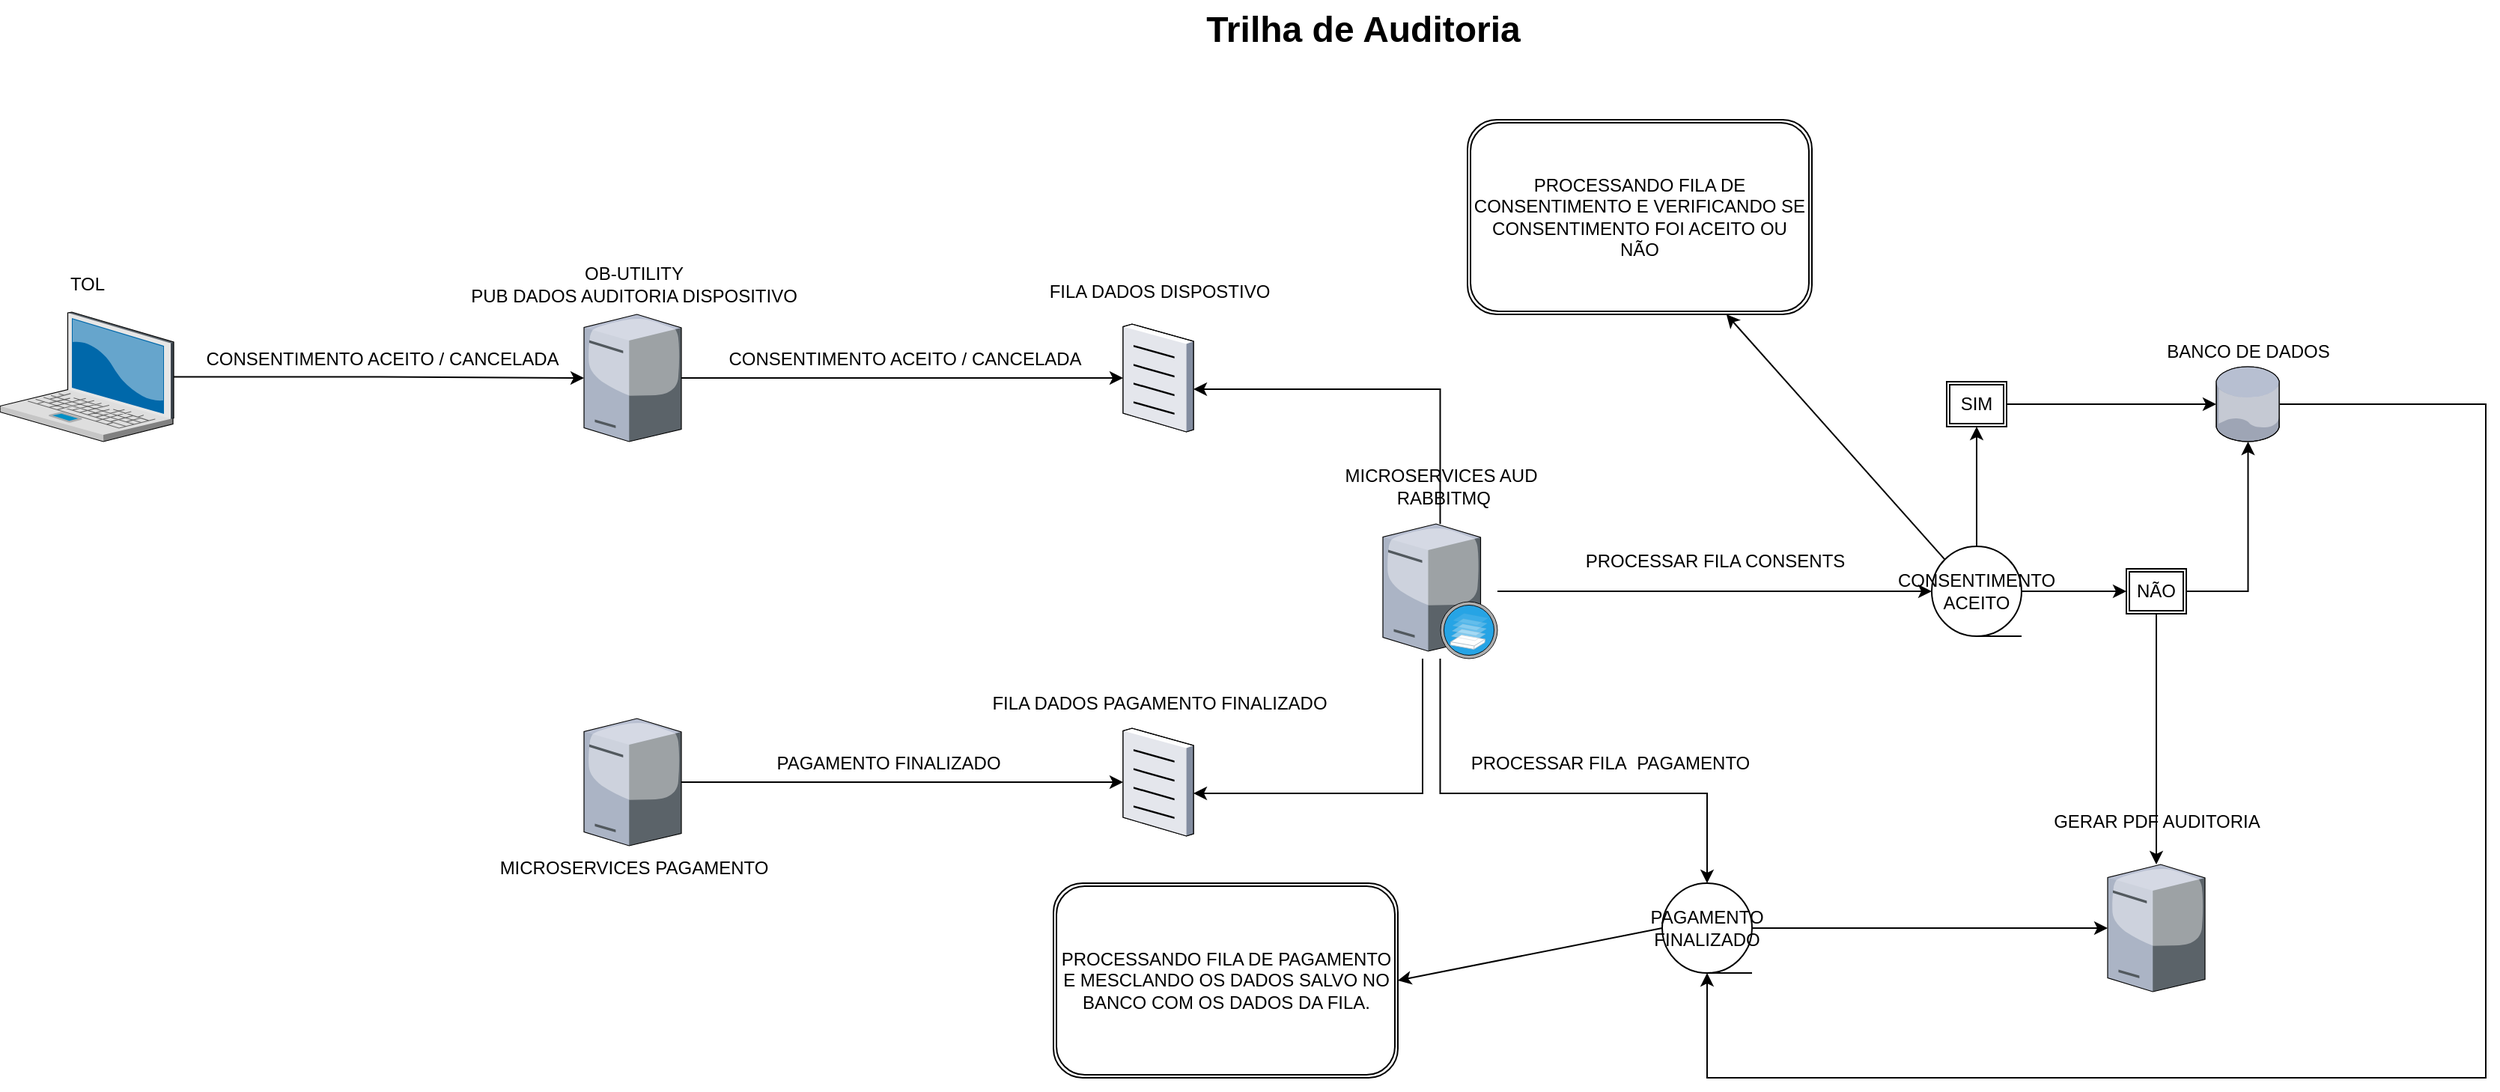 <mxfile version="18.1.3" type="github">
  <diagram name="Page-1" id="e3a06f82-3646-2815-327d-82caf3d4e204">
    <mxGraphModel dx="2062" dy="794" grid="1" gridSize="10" guides="1" tooltips="1" connect="1" arrows="1" fold="1" page="1" pageScale="1.5" pageWidth="1169" pageHeight="826" background="none" math="0" shadow="0">
      <root>
        <mxCell id="0" style=";html=1;" />
        <mxCell id="1" style=";html=1;" parent="0" />
        <mxCell id="6a7d8f32e03d9370-62" value="Trilha de Auditoria" style="text;strokeColor=none;fillColor=none;html=1;fontSize=24;fontStyle=1;verticalAlign=middle;align=center;" parent="1" vertex="1">
          <mxGeometry x="499" y="30" width="861" height="40" as="geometry" />
        </mxCell>
        <mxCell id="8hZSfJT7vyOLuqcYr-60-1" value="" style="verticalLabelPosition=bottom;sketch=0;aspect=fixed;html=1;verticalAlign=top;strokeColor=none;align=center;outlineConnect=0;shape=mxgraph.citrix.document;" vertex="1" parent="1">
          <mxGeometry x="770" y="246.5" width="47" height="72" as="geometry" />
        </mxCell>
        <mxCell id="8hZSfJT7vyOLuqcYr-60-2" value="" style="verticalLabelPosition=bottom;sketch=0;aspect=fixed;html=1;verticalAlign=top;strokeColor=none;align=center;outlineConnect=0;shape=mxgraph.citrix.laptop_2;" vertex="1" parent="1">
          <mxGeometry x="20" y="238.5" width="116" height="86.5" as="geometry" />
        </mxCell>
        <mxCell id="8hZSfJT7vyOLuqcYr-60-15" value="" style="edgeStyle=orthogonalEdgeStyle;rounded=0;orthogonalLoop=1;jettySize=auto;html=1;" edge="1" parent="1" source="8hZSfJT7vyOLuqcYr-60-3" target="8hZSfJT7vyOLuqcYr-60-1">
          <mxGeometry relative="1" as="geometry">
            <mxPoint x="555" y="282.5" as="targetPoint" />
          </mxGeometry>
        </mxCell>
        <mxCell id="8hZSfJT7vyOLuqcYr-60-3" value="" style="verticalLabelPosition=bottom;sketch=0;aspect=fixed;html=1;verticalAlign=top;strokeColor=none;align=center;outlineConnect=0;shape=mxgraph.citrix.license_server;" vertex="1" parent="1">
          <mxGeometry x="410" y="240" width="65" height="85" as="geometry" />
        </mxCell>
        <mxCell id="8hZSfJT7vyOLuqcYr-60-4" value="TOL" style="text;html=1;align=center;verticalAlign=middle;resizable=0;points=[];autosize=1;strokeColor=none;fillColor=none;" vertex="1" parent="1">
          <mxGeometry x="58" y="210" width="40" height="20" as="geometry" />
        </mxCell>
        <mxCell id="8hZSfJT7vyOLuqcYr-60-5" value="OB-UTILITY&lt;br&gt;PUB DADOS AUDITORIA DISPOSITIVO" style="text;html=1;align=center;verticalAlign=middle;resizable=0;points=[];autosize=1;strokeColor=none;fillColor=none;" vertex="1" parent="1">
          <mxGeometry x="327.5" y="205" width="230" height="30" as="geometry" />
        </mxCell>
        <mxCell id="8hZSfJT7vyOLuqcYr-60-6" value="FILA DADOS DISPOSTIVO" style="text;html=1;align=center;verticalAlign=middle;resizable=0;points=[];autosize=1;strokeColor=none;fillColor=none;" vertex="1" parent="1">
          <mxGeometry x="713.5" y="215" width="160" height="20" as="geometry" />
        </mxCell>
        <mxCell id="8hZSfJT7vyOLuqcYr-60-28" value="" style="edgeStyle=orthogonalEdgeStyle;rounded=0;orthogonalLoop=1;jettySize=auto;html=1;" edge="1" parent="1" source="8hZSfJT7vyOLuqcYr-60-8" target="8hZSfJT7vyOLuqcYr-60-1">
          <mxGeometry relative="1" as="geometry">
            <mxPoint x="960" y="210" as="sourcePoint" />
            <mxPoint x="1001.75" y="425" as="targetPoint" />
            <Array as="points">
              <mxPoint x="982" y="290" />
            </Array>
          </mxGeometry>
        </mxCell>
        <mxCell id="8hZSfJT7vyOLuqcYr-60-30" value="" style="edgeStyle=orthogonalEdgeStyle;rounded=0;orthogonalLoop=1;jettySize=auto;html=1;" edge="1" parent="1" source="8hZSfJT7vyOLuqcYr-60-8" target="8hZSfJT7vyOLuqcYr-60-12">
          <mxGeometry relative="1" as="geometry">
            <mxPoint x="950" y="480" as="sourcePoint" />
            <mxPoint x="1098.3" y="565" as="targetPoint" />
            <Array as="points">
              <mxPoint x="970" y="560" />
            </Array>
          </mxGeometry>
        </mxCell>
        <mxCell id="8hZSfJT7vyOLuqcYr-60-57" value="" style="edgeStyle=orthogonalEdgeStyle;rounded=0;orthogonalLoop=1;jettySize=auto;html=1;" edge="1" parent="1" source="8hZSfJT7vyOLuqcYr-60-8" target="8hZSfJT7vyOLuqcYr-60-37">
          <mxGeometry relative="1" as="geometry">
            <mxPoint x="1194.75" y="425" as="targetPoint" />
          </mxGeometry>
        </mxCell>
        <mxCell id="8hZSfJT7vyOLuqcYr-60-60" value="" style="edgeStyle=orthogonalEdgeStyle;rounded=0;orthogonalLoop=1;jettySize=auto;html=1;" edge="1" parent="1" source="8hZSfJT7vyOLuqcYr-60-8" target="8hZSfJT7vyOLuqcYr-60-61">
          <mxGeometry relative="1" as="geometry">
            <mxPoint x="1160" y="590" as="targetPoint" />
            <Array as="points">
              <mxPoint x="982" y="560" />
              <mxPoint x="1160" y="560" />
            </Array>
          </mxGeometry>
        </mxCell>
        <mxCell id="8hZSfJT7vyOLuqcYr-60-8" value="" style="verticalLabelPosition=bottom;sketch=0;aspect=fixed;html=1;verticalAlign=top;strokeColor=none;align=center;outlineConnect=0;shape=mxgraph.citrix.xenserver;" vertex="1" parent="1">
          <mxGeometry x="943.5" y="380" width="76.5" height="90" as="geometry" />
        </mxCell>
        <mxCell id="8hZSfJT7vyOLuqcYr-60-9" value="MICROSERVICES AUD&lt;br&gt;&amp;nbsp;RABBITMQ" style="text;html=1;align=center;verticalAlign=middle;resizable=0;points=[];autosize=1;strokeColor=none;fillColor=none;" vertex="1" parent="1">
          <mxGeometry x="911.75" y="340" width="140" height="30" as="geometry" />
        </mxCell>
        <mxCell id="8hZSfJT7vyOLuqcYr-60-24" value="" style="edgeStyle=orthogonalEdgeStyle;rounded=0;orthogonalLoop=1;jettySize=auto;html=1;" edge="1" parent="1" source="8hZSfJT7vyOLuqcYr-60-10" target="8hZSfJT7vyOLuqcYr-60-12">
          <mxGeometry relative="1" as="geometry">
            <mxPoint x="527.5" y="552.5" as="targetPoint" />
          </mxGeometry>
        </mxCell>
        <mxCell id="8hZSfJT7vyOLuqcYr-60-10" value="" style="verticalLabelPosition=bottom;sketch=0;aspect=fixed;html=1;verticalAlign=top;strokeColor=none;align=center;outlineConnect=0;shape=mxgraph.citrix.license_server;" vertex="1" parent="1">
          <mxGeometry x="410" y="510" width="65" height="85" as="geometry" />
        </mxCell>
        <mxCell id="8hZSfJT7vyOLuqcYr-60-11" value="MICROSERVICES PAGAMENTO" style="text;html=1;align=center;verticalAlign=middle;resizable=0;points=[];autosize=1;strokeColor=none;fillColor=none;" vertex="1" parent="1">
          <mxGeometry x="347.5" y="600" width="190" height="20" as="geometry" />
        </mxCell>
        <mxCell id="8hZSfJT7vyOLuqcYr-60-12" value="" style="verticalLabelPosition=bottom;sketch=0;aspect=fixed;html=1;verticalAlign=top;strokeColor=none;align=center;outlineConnect=0;shape=mxgraph.citrix.document;" vertex="1" parent="1">
          <mxGeometry x="770" y="516.5" width="47" height="72" as="geometry" />
        </mxCell>
        <mxCell id="8hZSfJT7vyOLuqcYr-60-13" value="FILA DADOS PAGAMENTO FINALIZADO" style="text;html=1;align=center;verticalAlign=middle;resizable=0;points=[];autosize=1;strokeColor=none;fillColor=none;" vertex="1" parent="1">
          <mxGeometry x="673.5" y="490" width="240" height="20" as="geometry" />
        </mxCell>
        <mxCell id="8hZSfJT7vyOLuqcYr-60-18" value="" style="edgeStyle=orthogonalEdgeStyle;rounded=0;orthogonalLoop=1;jettySize=auto;html=1;" edge="1" parent="1" source="8hZSfJT7vyOLuqcYr-60-2" target="8hZSfJT7vyOLuqcYr-60-3">
          <mxGeometry relative="1" as="geometry">
            <mxPoint x="180" y="282.75" as="sourcePoint" />
            <mxPoint x="395" y="282.75" as="targetPoint" />
          </mxGeometry>
        </mxCell>
        <mxCell id="8hZSfJT7vyOLuqcYr-60-19" value="CONSENTIMENTO ACEITO / CANCELADA" style="text;html=1;align=center;verticalAlign=middle;resizable=0;points=[];autosize=1;strokeColor=none;fillColor=none;" vertex="1" parent="1">
          <mxGeometry x="150" y="260" width="250" height="20" as="geometry" />
        </mxCell>
        <mxCell id="8hZSfJT7vyOLuqcYr-60-25" value="PAGAMENTO FINALIZADO" style="text;html=1;align=center;verticalAlign=middle;resizable=0;points=[];autosize=1;strokeColor=none;fillColor=none;" vertex="1" parent="1">
          <mxGeometry x="527.5" y="530" width="170" height="20" as="geometry" />
        </mxCell>
        <mxCell id="8hZSfJT7vyOLuqcYr-60-26" value="CONSENTIMENTO ACEITO / CANCELADA" style="text;html=1;align=center;verticalAlign=middle;resizable=0;points=[];autosize=1;strokeColor=none;fillColor=none;" vertex="1" parent="1">
          <mxGeometry x="499" y="260" width="250" height="20" as="geometry" />
        </mxCell>
        <mxCell id="8hZSfJT7vyOLuqcYr-60-63" value="" style="edgeStyle=orthogonalEdgeStyle;rounded=0;orthogonalLoop=1;jettySize=auto;html=1;" edge="1" parent="1" source="8hZSfJT7vyOLuqcYr-60-31" target="8hZSfJT7vyOLuqcYr-60-61">
          <mxGeometry relative="1" as="geometry">
            <mxPoint x="1583.75" y="300" as="targetPoint" />
            <Array as="points">
              <mxPoint x="1680" y="300" />
              <mxPoint x="1680" y="750" />
              <mxPoint x="1160" y="750" />
            </Array>
          </mxGeometry>
        </mxCell>
        <mxCell id="8hZSfJT7vyOLuqcYr-60-31" value="" style="verticalLabelPosition=bottom;sketch=0;aspect=fixed;html=1;verticalAlign=top;strokeColor=none;align=center;outlineConnect=0;shape=mxgraph.citrix.database;" vertex="1" parent="1">
          <mxGeometry x="1500" y="275" width="42.5" height="50" as="geometry" />
        </mxCell>
        <mxCell id="8hZSfJT7vyOLuqcYr-60-34" value="BANCO DE DADOS" style="text;html=1;align=center;verticalAlign=middle;resizable=0;points=[];autosize=1;strokeColor=none;fillColor=none;" vertex="1" parent="1">
          <mxGeometry x="1461.25" y="255" width="120" height="20" as="geometry" />
        </mxCell>
        <mxCell id="8hZSfJT7vyOLuqcYr-60-41" value="" style="edgeStyle=orthogonalEdgeStyle;rounded=0;orthogonalLoop=1;jettySize=auto;html=1;" edge="1" parent="1" source="8hZSfJT7vyOLuqcYr-60-37" target="8hZSfJT7vyOLuqcYr-60-38">
          <mxGeometry relative="1" as="geometry" />
        </mxCell>
        <mxCell id="8hZSfJT7vyOLuqcYr-60-43" value="" style="edgeStyle=orthogonalEdgeStyle;rounded=0;orthogonalLoop=1;jettySize=auto;html=1;" edge="1" parent="1" source="8hZSfJT7vyOLuqcYr-60-37" target="8hZSfJT7vyOLuqcYr-60-42">
          <mxGeometry relative="1" as="geometry" />
        </mxCell>
        <mxCell id="8hZSfJT7vyOLuqcYr-60-66" style="edgeStyle=none;rounded=0;orthogonalLoop=1;jettySize=auto;html=1;exitX=0;exitY=0;exitDx=0;exitDy=0;" edge="1" parent="1" source="8hZSfJT7vyOLuqcYr-60-37" target="8hZSfJT7vyOLuqcYr-60-67">
          <mxGeometry relative="1" as="geometry">
            <mxPoint x="1170" y="200" as="targetPoint" />
          </mxGeometry>
        </mxCell>
        <mxCell id="8hZSfJT7vyOLuqcYr-60-37" value="CONSENTIMENTO ACEITO" style="shape=tapeData;whiteSpace=wrap;html=1;perimeter=ellipsePerimeter;" vertex="1" parent="1">
          <mxGeometry x="1310" y="395" width="60" height="60" as="geometry" />
        </mxCell>
        <mxCell id="8hZSfJT7vyOLuqcYr-60-47" value="" style="edgeStyle=orthogonalEdgeStyle;rounded=0;orthogonalLoop=1;jettySize=auto;html=1;" edge="1" parent="1" source="8hZSfJT7vyOLuqcYr-60-38" target="8hZSfJT7vyOLuqcYr-60-31">
          <mxGeometry relative="1" as="geometry">
            <mxPoint x="1400" y="340" as="targetPoint" />
          </mxGeometry>
        </mxCell>
        <mxCell id="8hZSfJT7vyOLuqcYr-60-38" value="SIM" style="shape=ext;double=1;rounded=0;whiteSpace=wrap;html=1;" vertex="1" parent="1">
          <mxGeometry x="1320" y="285" width="40" height="30" as="geometry" />
        </mxCell>
        <mxCell id="8hZSfJT7vyOLuqcYr-60-45" value="" style="edgeStyle=orthogonalEdgeStyle;rounded=0;orthogonalLoop=1;jettySize=auto;html=1;" edge="1" parent="1" source="8hZSfJT7vyOLuqcYr-60-42" target="8hZSfJT7vyOLuqcYr-60-31">
          <mxGeometry relative="1" as="geometry">
            <mxPoint x="1460" y="340" as="targetPoint" />
          </mxGeometry>
        </mxCell>
        <mxCell id="8hZSfJT7vyOLuqcYr-60-51" value="" style="edgeStyle=orthogonalEdgeStyle;rounded=0;orthogonalLoop=1;jettySize=auto;html=1;" edge="1" parent="1" source="8hZSfJT7vyOLuqcYr-60-42" target="8hZSfJT7vyOLuqcYr-60-48">
          <mxGeometry relative="1" as="geometry">
            <mxPoint x="1460" y="500" as="targetPoint" />
          </mxGeometry>
        </mxCell>
        <mxCell id="8hZSfJT7vyOLuqcYr-60-42" value="NÃO" style="shape=ext;double=1;rounded=0;whiteSpace=wrap;html=1;" vertex="1" parent="1">
          <mxGeometry x="1440" y="410" width="40" height="30" as="geometry" />
        </mxCell>
        <mxCell id="8hZSfJT7vyOLuqcYr-60-48" value="" style="verticalLabelPosition=bottom;sketch=0;aspect=fixed;html=1;verticalAlign=top;strokeColor=none;align=center;outlineConnect=0;shape=mxgraph.citrix.license_server;" vertex="1" parent="1">
          <mxGeometry x="1427.5" y="607.5" width="65" height="85" as="geometry" />
        </mxCell>
        <mxCell id="8hZSfJT7vyOLuqcYr-60-49" value="GERAR PDF AUDITORIA" style="text;html=1;align=center;verticalAlign=middle;resizable=0;points=[];autosize=1;strokeColor=none;fillColor=none;" vertex="1" parent="1">
          <mxGeometry x="1385" y="568.5" width="150" height="20" as="geometry" />
        </mxCell>
        <mxCell id="8hZSfJT7vyOLuqcYr-60-58" value="PROCESSAR FILA CONSENTS" style="text;html=1;align=center;verticalAlign=middle;resizable=0;points=[];autosize=1;strokeColor=none;fillColor=none;" vertex="1" parent="1">
          <mxGeometry x="1070" y="395" width="190" height="20" as="geometry" />
        </mxCell>
        <mxCell id="8hZSfJT7vyOLuqcYr-60-65" value="" style="edgeStyle=orthogonalEdgeStyle;rounded=0;orthogonalLoop=1;jettySize=auto;html=1;" edge="1" parent="1" source="8hZSfJT7vyOLuqcYr-60-61" target="8hZSfJT7vyOLuqcYr-60-48">
          <mxGeometry relative="1" as="geometry">
            <mxPoint x="1240" y="650" as="targetPoint" />
          </mxGeometry>
        </mxCell>
        <mxCell id="8hZSfJT7vyOLuqcYr-60-69" style="edgeStyle=none;rounded=0;orthogonalLoop=1;jettySize=auto;html=1;exitX=0;exitY=0.5;exitDx=0;exitDy=0;entryX=1;entryY=0.5;entryDx=0;entryDy=0;" edge="1" parent="1" source="8hZSfJT7vyOLuqcYr-60-61" target="8hZSfJT7vyOLuqcYr-60-68">
          <mxGeometry relative="1" as="geometry" />
        </mxCell>
        <mxCell id="8hZSfJT7vyOLuqcYr-60-61" value="PAGAMENTO FINALIZADO" style="shape=tapeData;whiteSpace=wrap;html=1;perimeter=ellipsePerimeter;" vertex="1" parent="1">
          <mxGeometry x="1130" y="620" width="60" height="60" as="geometry" />
        </mxCell>
        <mxCell id="8hZSfJT7vyOLuqcYr-60-67" value="PROCESSANDO FILA DE CONSENTIMENTO E VERIFICANDO SE CONSENTIMENTO FOI ACEITO OU NÃO" style="shape=ext;double=1;rounded=1;whiteSpace=wrap;html=1;" vertex="1" parent="1">
          <mxGeometry x="1000" y="110" width="230" height="130" as="geometry" />
        </mxCell>
        <mxCell id="8hZSfJT7vyOLuqcYr-60-68" value="PROCESSANDO FILA DE PAGAMENTO E MESCLANDO OS DADOS SALVO NO BANCO COM OS DADOS DA FILA." style="shape=ext;double=1;rounded=1;whiteSpace=wrap;html=1;" vertex="1" parent="1">
          <mxGeometry x="723.5" y="620" width="230" height="130" as="geometry" />
        </mxCell>
        <mxCell id="8hZSfJT7vyOLuqcYr-60-70" value="PROCESSAR FILA&amp;nbsp; PAGAMENTO" style="text;html=1;align=center;verticalAlign=middle;resizable=0;points=[];autosize=1;strokeColor=none;fillColor=none;" vertex="1" parent="1">
          <mxGeometry x="995" y="530" width="200" height="20" as="geometry" />
        </mxCell>
      </root>
    </mxGraphModel>
  </diagram>
</mxfile>
